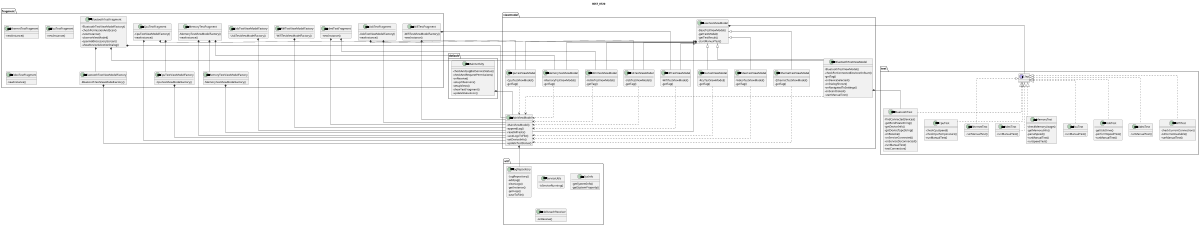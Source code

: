  @startuml
'!theme cloudscape-design
title BIST_0720

' A4 사이즈 출력을 위한 레이아웃 최적화
top to bottom direction
skinparam linetype ortho
skinparam wrapWidth 200
scale max 1200 width

' 기타 스타일링
skinparam packageStyle folder
skinparam classAttributeIconSize 0

package "default" {
  class "MainActivity" {
    - checkAndLogBistServiceStatus()
    - checkAndRequestPermissions()
    - onReceive()
    - setupObservers()
    - setupViews()
    - showTestFragment()
    - updateStatusIcon()
  }
}

package "fragment" {
  class "BluetoothTestFragment" {
    - BluetoothTestViewModelFactory()
    - checkPermissionAndScan()
    - newInstance()
    - observeViewModel()
    - openAddAccessoryScreen()
    - showDeviceSelectionDialog()
  }
  class "BluetoothTestViewModelFactory" {
    - BluetoothTestViewModelFactory()
  }
  class "CpuTestFragment" {
    - CpuTestViewModelFactory()
    - newInstance()
  }
  class "CpuTestViewModelFactory" {
    - CpuTestViewModelFactory()
  }
  class "EthernetTestFragment" {
    - newInstance()
  }
  class "HdmiTestFragment" {
    - newInstance()
  }
  class "MemoryTestFragment" {
    - MemoryTestViewModelFactory()
    - newInstance()
  }
  class "MemoryTestViewModelFactory" {
    - MemoryTestViewModelFactory()
  }
  class "RcuTestFragment" {
    - newInstance()
  }
  class "UsbTestFragment" {
    - UsbTestViewModelFactory()
    - newInstance()
  }
  class "UsbTestViewModelFactory" {
    - UsbTestViewModelFactory()
  }
  class "VideoTestFragment" {
    - newInstance()
  }
  class "WifiTestFragment" {
    - WifiTestViewModelFactory()
    - newInstance()
  }
  class "WifiTestViewModelFactory" {
    - WifiTestViewModelFactory()
  }
}

package "test" {
  class "BluetoothTest" {
    - findConnectedDevices()
    - getBondStateString()
    - getDeviceInfo()
    - getDeviceTypeString()
    - onReceive()
    - onServiceConnected()
    - onServiceDisconnected()
    - runManualTest()
    - testConnection()
  }
  class "CpuTest" {
    - checkCpuSpeed()
    - checkCpuTemperature()
    - runManualTest()
  }
  class "EthernetTest" {
    - runManualTest()
  }
  class "HdmiTest" {
    - runManualTest()
  }
  class "MemoryTest" {
    - checkMemoryUsage()
    - getMemoryInfo()
    - parseSpeed()
    - runManualTest()
    - runSpeedTest()
  }
  class "RcuTest" {
    - runManualTest()
  }
  interface "Test" {
  }
  class "UsbTest" {
    - getUsbDrive()
    - performSpeedTest()
    - runManualTest()
  }
  class "VideoTest" {
    - runManualTest()
  }
  class "WifiTest" {
    - checkCurrentConnection()
    - isInternetAvailable()
    - runManualTest()
  }
}

package "util" {
  class "LogRepository" {
    - LogRepository()
    - addLog()
    - clearLogs()
    - getInstance()
    - getLogs()
    - saveToFile()
  }
  class "ServiceUtils" {
    - isServiceRunning()
  }
  class "SysInfo" {
    - getSystemInfo()
    - getSystemProperty()
  }
  class "UsbDetachReceiver" {
    - onReceive()
  }
}

package "viewmodel" {
  class "BaseTestViewModel" {
    - BaseTestViewModel()
    - getTestModel()
    - getTestResult()
    - startManualTest()
  }
  class "BluetoothTestViewModel" {
    - BluetoothTestViewModel()
    - checkForConnectedDevicesOnStart()
    - getTag()
    - onDeviceSelected()
    - onDialogShown()
    - onNavigatedToSettings()
    - onScanClicked()
    - startManualTest()
  }
  class "CpuTestViewModel" {
    - CpuTestViewModel()
    - getTag()
  }
  class "EthernetTestViewModel" {
    - EthernetTestViewModel()
    - getTag()
  }
  class "HdmiTestViewModel" {
    - HdmiTestViewModel()
    - getTag()
  }
  class "MainViewModel" {
    - MainViewModel()
    - appendLog()
    - resetAllTests()
    - saveLogsToFile()
    - setDeviceInfo()
    - updateTestStatus()
  }
  class "MemoryTestViewModel" {
    - MemoryTestViewModel()
    - getTag()
  }
  class "RcuTestViewModel" {
    - RcuTestViewModel()
    - getTag()
  }
  class "UsbTestViewModel" {
    - UsbTestViewModel()
    - getTag()
  }
  class "VideoTestViewModel" {
    - VideoTestViewModel()
    - getTag()
  }
  class "WifiTestViewModel" {
    - WifiTestViewModel()
    - getTag()
  }
}

' --- 관계 정의 ---

MainActivity *-- MainViewModel
BluetoothTestFragment *-- BluetoothTestViewModelFactory
BluetoothTestFragment *-- MainViewModel
BluetoothTestFragment *-- BluetoothTestViewModel
BluetoothTestViewModelFactory *-- MainViewModel
CpuTestFragment *-- CpuTestViewModel
CpuTestFragment *-- MainViewModel
CpuTestFragment *-- CpuTestViewModelFactory
CpuTestViewModelFactory *-- MainViewModel
HdmiTestFragment *-- MainViewModel
HdmiTestFragment *-- HdmiTestViewModel
MemoryTestFragment *-- MainViewModel
MemoryTestFragment *-- MemoryTestViewModelFactory
MemoryTestFragment *-- MemoryTestViewModel
MemoryTestViewModelFactory *-- MainViewModel
UsbTestFragment *-- MainViewModel
UsbTestFragment *-- UsbTestViewModel
UsbTestViewModelFactory *-- MainViewModel
WifiTestFragment *-- MainViewModel
WifiTestFragment *-- WifiTestViewModel
WifiTestViewModelFactory *-- MainViewModel
Test <|.. BluetoothTest
Test <|.. CpuTest
Test <|.. EthernetTest
Test <|.. HdmiTest
Test <|.. MemoryTest
Test <|.. RcuTest
Test <|.. UsbTest
Test <|.. VideoTest
Test <|.. WifiTest
BaseTestViewModel *-- Test
BaseTestViewModel *-- MainViewModel
BaseTestViewModel <|-- BluetoothTestViewModel
BluetoothTestViewModel *-- BluetoothTest
BluetoothTestViewModel ..> MainViewModel
BaseTestViewModel <|-- CpuTestViewModel
CpuTestViewModel ..> MainViewModel
BaseTestViewModel <|-- EthernetTestViewModel
EthernetTestViewModel ..> MainViewModel
BaseTestViewModel <|-- HdmiTestViewModel
HdmiTestViewModel ..> MainViewModel
MainViewModel *-- LogRepository
BaseTestViewModel <|-- MemoryTestViewModel
MemoryTestViewModel ..> MainViewModel
BaseTestViewModel <|-- RcuTestViewModel
RcuTestViewModel ..> MainViewModel
BaseTestViewModel <|-- UsbTestViewModel
UsbTestViewModel ..> MainViewModel
BaseTestViewModel <|-- VideoTestViewModel
VideoTestViewModel ..> MainViewModel
BaseTestViewModel <|-- WifiTestViewModel
WifiTestViewModel ..> MainViewModel

@enduml
